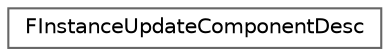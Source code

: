 digraph "Graphical Class Hierarchy"
{
 // INTERACTIVE_SVG=YES
 // LATEX_PDF_SIZE
  bgcolor="transparent";
  edge [fontname=Helvetica,fontsize=10,labelfontname=Helvetica,labelfontsize=10];
  node [fontname=Helvetica,fontsize=10,shape=box,height=0.2,width=0.4];
  rankdir="LR";
  Node0 [id="Node000000",label="FInstanceUpdateComponentDesc",height=0.2,width=0.4,color="grey40", fillcolor="white", style="filled",URL="$db/d0c/structFInstanceUpdateComponentDesc.html",tooltip="Data descriptor representing the component state abstracting the UPrimitiveComponent,..."];
}
